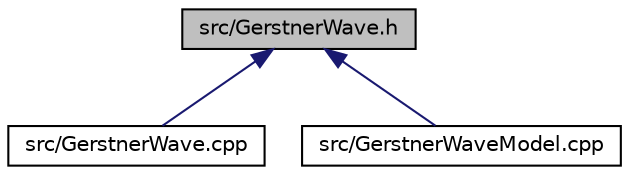 digraph "src/GerstnerWave.h"
{
  edge [fontname="Helvetica",fontsize="10",labelfontname="Helvetica",labelfontsize="10"];
  node [fontname="Helvetica",fontsize="10",shape=record];
  Node1 [label="src/GerstnerWave.h",height=0.2,width=0.4,color="black", fillcolor="grey75", style="filled", fontcolor="black"];
  Node1 -> Node2 [dir="back",color="midnightblue",fontsize="10",style="solid",fontname="Helvetica"];
  Node2 [label="src/GerstnerWave.cpp",height=0.2,width=0.4,color="black", fillcolor="white", style="filled",URL="$_gerstner_wave_8cpp.html"];
  Node1 -> Node3 [dir="back",color="midnightblue",fontsize="10",style="solid",fontname="Helvetica"];
  Node3 [label="src/GerstnerWaveModel.cpp",height=0.2,width=0.4,color="black", fillcolor="white", style="filled",URL="$_gerstner_wave_model_8cpp.html"];
}

